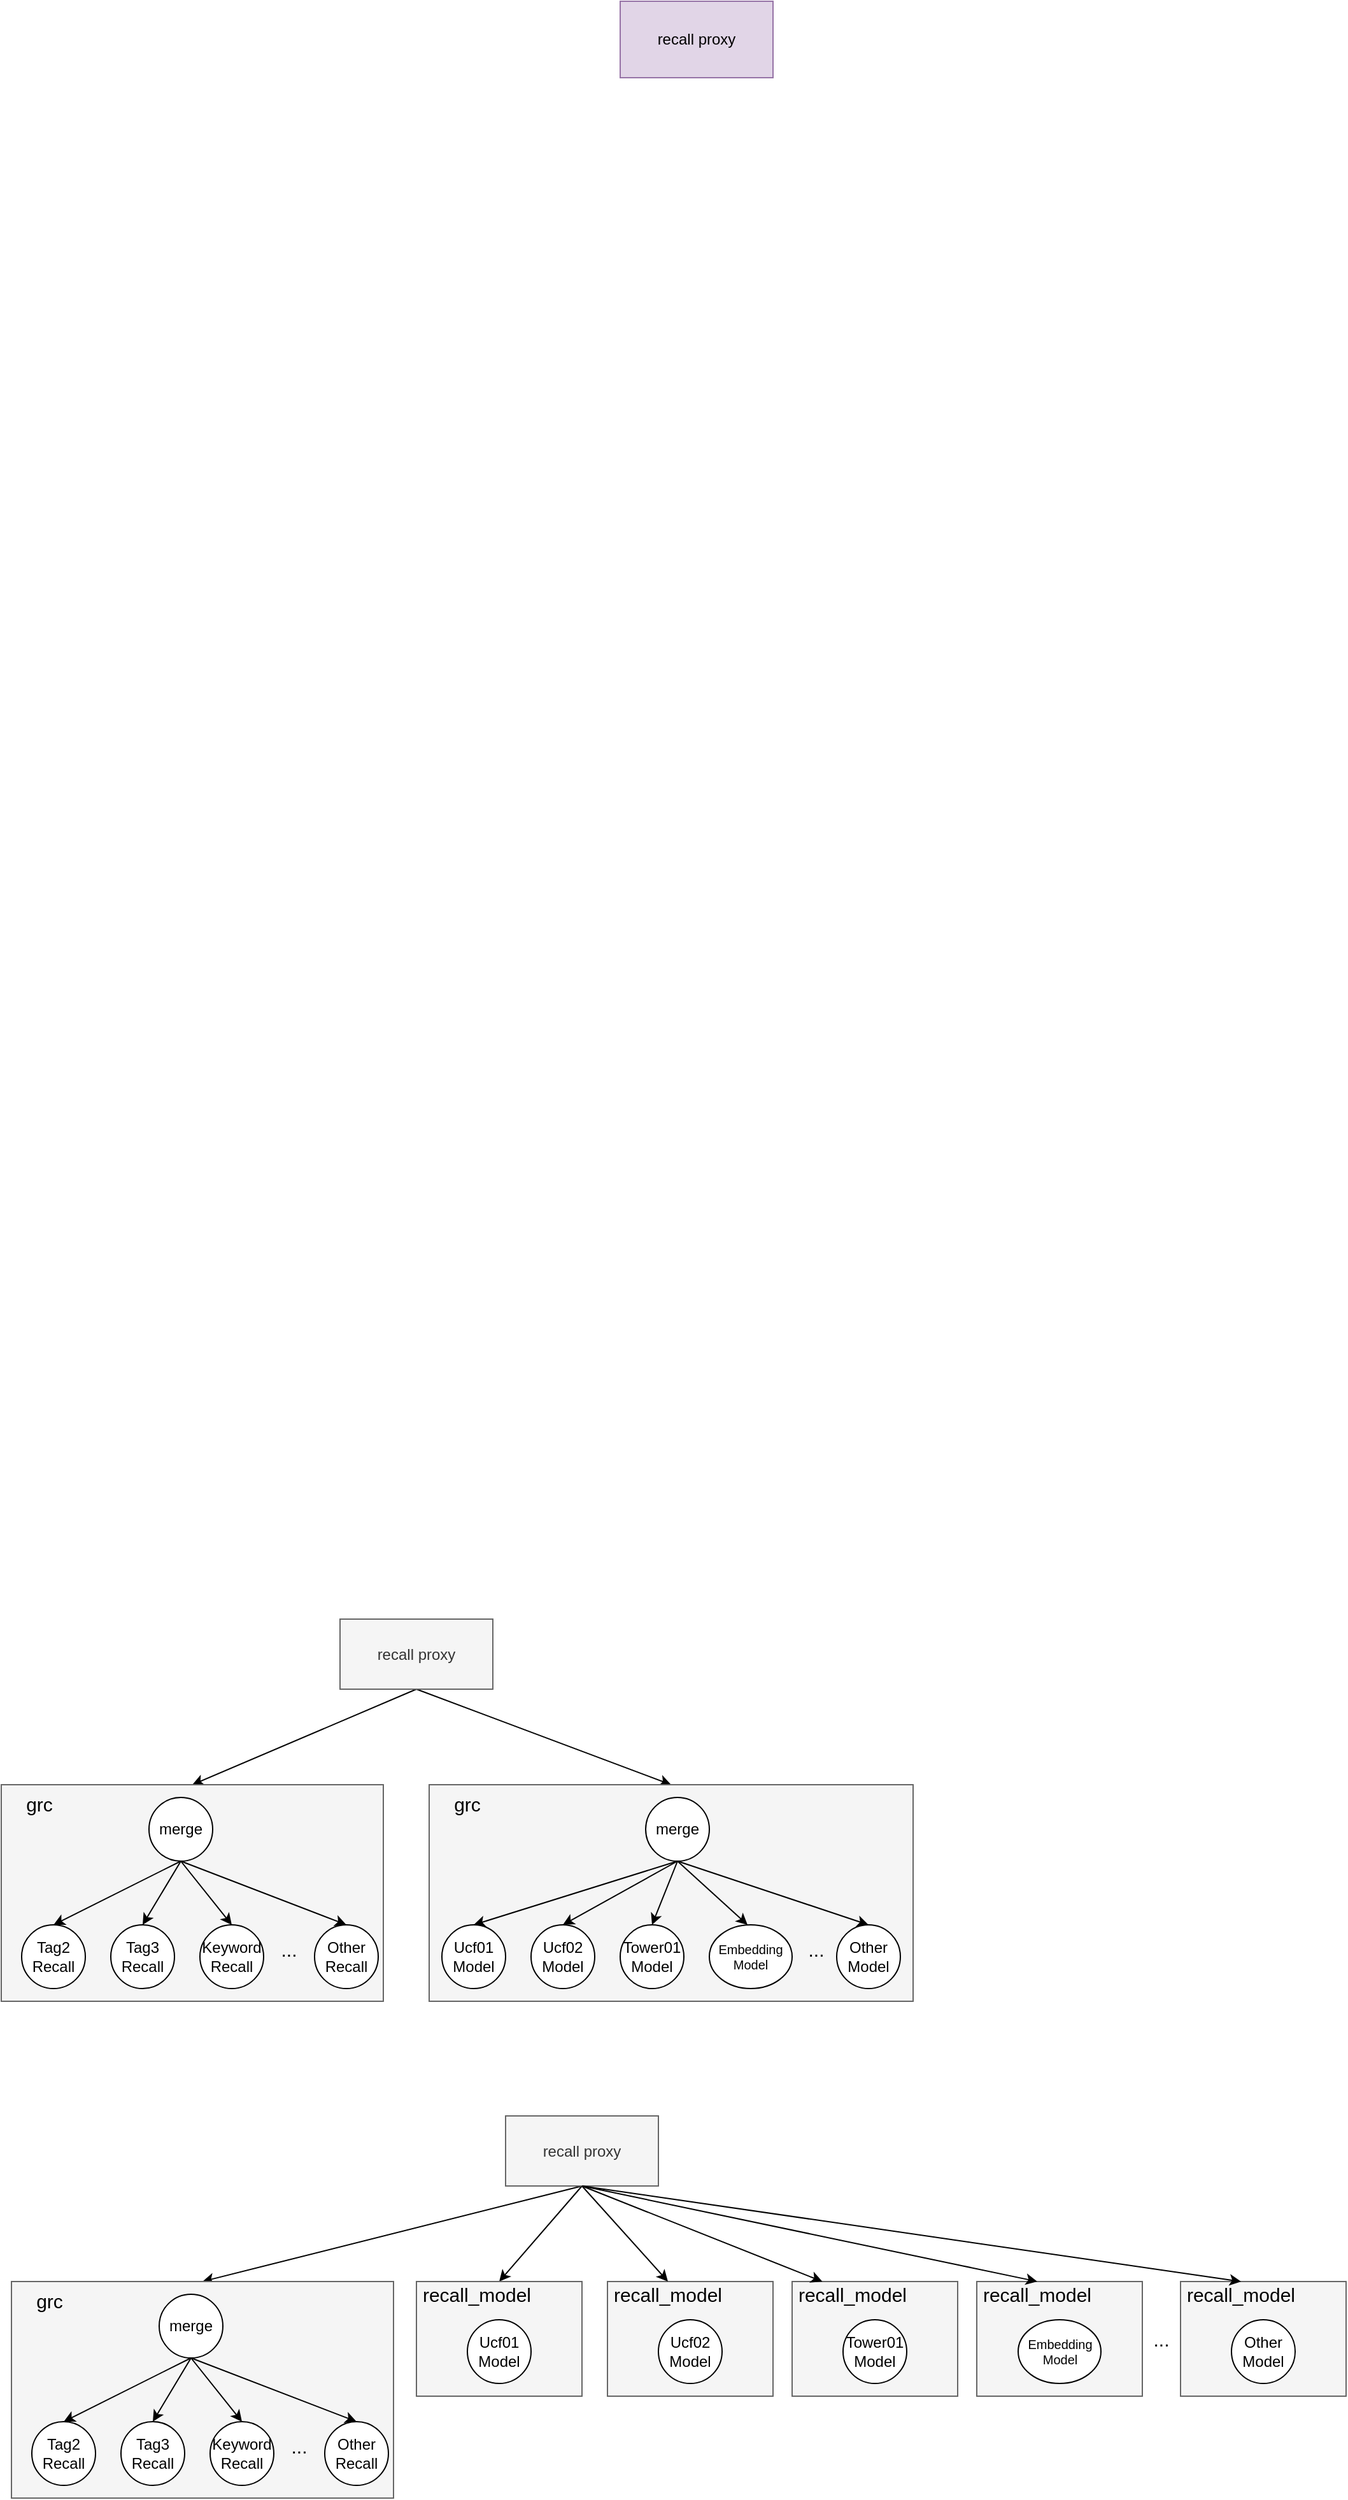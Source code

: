 <mxfile version="18.2.0" type="github">
  <diagram id="BH_5FovjF0cVhR7YU0kY" name="Page-1">
    <mxGraphModel dx="1455" dy="994" grid="1" gridSize="10" guides="1" tooltips="1" connect="1" arrows="1" fold="1" page="1" pageScale="1" pageWidth="827" pageHeight="1169" math="0" shadow="0">
      <root>
        <mxCell id="0" />
        <mxCell id="1" parent="0" />
        <mxCell id="DBebjSAjZn_3Q5ZQpwpb-2" value="recall proxy" style="rounded=0;whiteSpace=wrap;html=1;fillColor=#e1d5e7;strokeColor=#9673a6;" vertex="1" parent="1">
          <mxGeometry x="620" y="30" width="120" height="60" as="geometry" />
        </mxCell>
        <mxCell id="DBebjSAjZn_3Q5ZQpwpb-36" value="" style="edgeStyle=none;rounded=0;orthogonalLoop=1;jettySize=auto;html=1;entryX=0.5;entryY=0;entryDx=0;entryDy=0;exitX=0.5;exitY=1;exitDx=0;exitDy=0;" edge="1" parent="1" source="DBebjSAjZn_3Q5ZQpwpb-41" target="DBebjSAjZn_3Q5ZQpwpb-42">
          <mxGeometry relative="1" as="geometry" />
        </mxCell>
        <mxCell id="DBebjSAjZn_3Q5ZQpwpb-40" value="" style="edgeStyle=none;rounded=0;orthogonalLoop=1;jettySize=auto;html=1;entryX=0.5;entryY=0;entryDx=0;entryDy=0;exitX=0.5;exitY=1;exitDx=0;exitDy=0;" edge="1" parent="1" source="DBebjSAjZn_3Q5ZQpwpb-41" target="DBebjSAjZn_3Q5ZQpwpb-58">
          <mxGeometry relative="1" as="geometry">
            <mxPoint x="990" y="1110" as="targetPoint" />
          </mxGeometry>
        </mxCell>
        <mxCell id="DBebjSAjZn_3Q5ZQpwpb-41" value="recall proxy" style="rounded=0;whiteSpace=wrap;html=1;fillColor=#f5f5f5;fontColor=#333333;strokeColor=#666666;" vertex="1" parent="1">
          <mxGeometry x="400" y="1300" width="120" height="55" as="geometry" />
        </mxCell>
        <mxCell id="DBebjSAjZn_3Q5ZQpwpb-42" value="" style="rounded=0;whiteSpace=wrap;html=1;fillColor=#f5f5f5;fontColor=#333333;strokeColor=#666666;" vertex="1" parent="1">
          <mxGeometry x="134" y="1430" width="300" height="170" as="geometry" />
        </mxCell>
        <mxCell id="DBebjSAjZn_3Q5ZQpwpb-47" style="edgeStyle=none;rounded=0;orthogonalLoop=1;jettySize=auto;html=1;exitX=0.5;exitY=1;exitDx=0;exitDy=0;entryX=0.5;entryY=0;entryDx=0;entryDy=0;" edge="1" parent="1" source="DBebjSAjZn_3Q5ZQpwpb-51" target="DBebjSAjZn_3Q5ZQpwpb-52">
          <mxGeometry relative="1" as="geometry" />
        </mxCell>
        <mxCell id="DBebjSAjZn_3Q5ZQpwpb-48" style="edgeStyle=none;rounded=0;orthogonalLoop=1;jettySize=auto;html=1;exitX=0.5;exitY=1;exitDx=0;exitDy=0;entryX=0.5;entryY=0;entryDx=0;entryDy=0;" edge="1" parent="1" source="DBebjSAjZn_3Q5ZQpwpb-51" target="DBebjSAjZn_3Q5ZQpwpb-53">
          <mxGeometry relative="1" as="geometry" />
        </mxCell>
        <mxCell id="DBebjSAjZn_3Q5ZQpwpb-49" style="edgeStyle=none;rounded=0;orthogonalLoop=1;jettySize=auto;html=1;exitX=0.5;exitY=1;exitDx=0;exitDy=0;entryX=0.5;entryY=0;entryDx=0;entryDy=0;" edge="1" parent="1" source="DBebjSAjZn_3Q5ZQpwpb-51" target="DBebjSAjZn_3Q5ZQpwpb-54">
          <mxGeometry relative="1" as="geometry" />
        </mxCell>
        <mxCell id="DBebjSAjZn_3Q5ZQpwpb-50" style="edgeStyle=none;rounded=0;orthogonalLoop=1;jettySize=auto;html=1;exitX=0.5;exitY=1;exitDx=0;exitDy=0;entryX=0.5;entryY=0;entryDx=0;entryDy=0;" edge="1" parent="1" source="DBebjSAjZn_3Q5ZQpwpb-51" target="DBebjSAjZn_3Q5ZQpwpb-55">
          <mxGeometry relative="1" as="geometry" />
        </mxCell>
        <mxCell id="DBebjSAjZn_3Q5ZQpwpb-51" value="merge" style="ellipse;whiteSpace=wrap;html=1;aspect=fixed;" vertex="1" parent="1">
          <mxGeometry x="250" y="1440" width="50" height="50" as="geometry" />
        </mxCell>
        <mxCell id="DBebjSAjZn_3Q5ZQpwpb-52" value="Tag2&lt;br&gt;Recall" style="ellipse;whiteSpace=wrap;html=1;aspect=fixed;" vertex="1" parent="1">
          <mxGeometry x="150" y="1540" width="50" height="50" as="geometry" />
        </mxCell>
        <mxCell id="DBebjSAjZn_3Q5ZQpwpb-53" value="Tag3&lt;br&gt;Recall" style="ellipse;whiteSpace=wrap;html=1;aspect=fixed;" vertex="1" parent="1">
          <mxGeometry x="220" y="1540" width="50" height="50" as="geometry" />
        </mxCell>
        <mxCell id="DBebjSAjZn_3Q5ZQpwpb-54" value="Keyword&lt;br&gt;Recall" style="ellipse;whiteSpace=wrap;html=1;aspect=fixed;" vertex="1" parent="1">
          <mxGeometry x="290" y="1540" width="50" height="50" as="geometry" />
        </mxCell>
        <mxCell id="DBebjSAjZn_3Q5ZQpwpb-55" value="Other&lt;br&gt;Recall" style="ellipse;whiteSpace=wrap;html=1;aspect=fixed;" vertex="1" parent="1">
          <mxGeometry x="380" y="1540" width="50" height="50" as="geometry" />
        </mxCell>
        <mxCell id="DBebjSAjZn_3Q5ZQpwpb-58" value="" style="rounded=0;whiteSpace=wrap;html=1;fillColor=#f5f5f5;fontColor=#333333;strokeColor=#666666;" vertex="1" parent="1">
          <mxGeometry x="470" y="1430" width="380" height="170" as="geometry" />
        </mxCell>
        <mxCell id="DBebjSAjZn_3Q5ZQpwpb-59" style="edgeStyle=none;rounded=0;orthogonalLoop=1;jettySize=auto;html=1;exitX=0.5;exitY=1;exitDx=0;exitDy=0;entryX=0.5;entryY=0;entryDx=0;entryDy=0;" edge="1" parent="1" source="DBebjSAjZn_3Q5ZQpwpb-63" target="DBebjSAjZn_3Q5ZQpwpb-72">
          <mxGeometry relative="1" as="geometry">
            <mxPoint x="500" y="1530" as="targetPoint" />
          </mxGeometry>
        </mxCell>
        <mxCell id="DBebjSAjZn_3Q5ZQpwpb-60" style="edgeStyle=none;rounded=0;orthogonalLoop=1;jettySize=auto;html=1;exitX=0.5;exitY=1;exitDx=0;exitDy=0;entryX=0.5;entryY=0;entryDx=0;entryDy=0;" edge="1" parent="1" source="DBebjSAjZn_3Q5ZQpwpb-63" target="DBebjSAjZn_3Q5ZQpwpb-65">
          <mxGeometry relative="1" as="geometry" />
        </mxCell>
        <mxCell id="DBebjSAjZn_3Q5ZQpwpb-61" style="edgeStyle=none;rounded=0;orthogonalLoop=1;jettySize=auto;html=1;exitX=0.5;exitY=1;exitDx=0;exitDy=0;entryX=0.5;entryY=0;entryDx=0;entryDy=0;" edge="1" parent="1" source="DBebjSAjZn_3Q5ZQpwpb-63">
          <mxGeometry relative="1" as="geometry">
            <mxPoint x="720" y="1540" as="targetPoint" />
          </mxGeometry>
        </mxCell>
        <mxCell id="DBebjSAjZn_3Q5ZQpwpb-62" style="edgeStyle=none;rounded=0;orthogonalLoop=1;jettySize=auto;html=1;exitX=0.5;exitY=1;exitDx=0;exitDy=0;entryX=0.5;entryY=0;entryDx=0;entryDy=0;" edge="1" parent="1" source="DBebjSAjZn_3Q5ZQpwpb-63" target="DBebjSAjZn_3Q5ZQpwpb-67">
          <mxGeometry relative="1" as="geometry" />
        </mxCell>
        <mxCell id="DBebjSAjZn_3Q5ZQpwpb-63" value="merge" style="ellipse;whiteSpace=wrap;html=1;aspect=fixed;" vertex="1" parent="1">
          <mxGeometry x="640" y="1440" width="50" height="50" as="geometry" />
        </mxCell>
        <mxCell id="DBebjSAjZn_3Q5ZQpwpb-65" value="Tower01&lt;br&gt;Model" style="ellipse;whiteSpace=wrap;html=1;aspect=fixed;" vertex="1" parent="1">
          <mxGeometry x="620" y="1540" width="50" height="50" as="geometry" />
        </mxCell>
        <mxCell id="DBebjSAjZn_3Q5ZQpwpb-67" value="Other&lt;br&gt;Model" style="ellipse;whiteSpace=wrap;html=1;aspect=fixed;" vertex="1" parent="1">
          <mxGeometry x="790" y="1540" width="50" height="50" as="geometry" />
        </mxCell>
        <mxCell id="DBebjSAjZn_3Q5ZQpwpb-68" value="&lt;font style=&quot;font-size: 15px;&quot;&gt;...&lt;/font&gt;" style="text;html=1;strokeColor=none;fillColor=none;align=center;verticalAlign=middle;whiteSpace=wrap;rounded=0;" vertex="1" parent="1">
          <mxGeometry x="744" y="1544" width="60" height="30" as="geometry" />
        </mxCell>
        <mxCell id="DBebjSAjZn_3Q5ZQpwpb-72" value="Ucf01&lt;br&gt;Model" style="ellipse;whiteSpace=wrap;html=1;aspect=fixed;" vertex="1" parent="1">
          <mxGeometry x="480" y="1540" width="50" height="50" as="geometry" />
        </mxCell>
        <mxCell id="DBebjSAjZn_3Q5ZQpwpb-73" value="Ucf02&lt;br&gt;Model" style="ellipse;whiteSpace=wrap;html=1;aspect=fixed;" vertex="1" parent="1">
          <mxGeometry x="550" y="1540" width="50" height="50" as="geometry" />
        </mxCell>
        <mxCell id="DBebjSAjZn_3Q5ZQpwpb-74" value="Embedding&lt;br&gt;Model" style="ellipse;whiteSpace=wrap;html=1;fontSize=10;" vertex="1" parent="1">
          <mxGeometry x="690" y="1540" width="65" height="50" as="geometry" />
        </mxCell>
        <mxCell id="DBebjSAjZn_3Q5ZQpwpb-76" style="edgeStyle=none;rounded=0;orthogonalLoop=1;jettySize=auto;html=1;exitX=0.5;exitY=1;exitDx=0;exitDy=0;entryX=0.5;entryY=0;entryDx=0;entryDy=0;" edge="1" parent="1" source="DBebjSAjZn_3Q5ZQpwpb-63" target="DBebjSAjZn_3Q5ZQpwpb-73">
          <mxGeometry relative="1" as="geometry">
            <mxPoint x="635" y="1380" as="sourcePoint" />
            <mxPoint x="515" y="1550" as="targetPoint" />
          </mxGeometry>
        </mxCell>
        <mxCell id="DBebjSAjZn_3Q5ZQpwpb-77" value="&lt;font style=&quot;font-size: 15px;&quot;&gt;...&lt;/font&gt;" style="text;html=1;strokeColor=none;fillColor=none;align=center;verticalAlign=middle;whiteSpace=wrap;rounded=0;" vertex="1" parent="1">
          <mxGeometry x="330" y="1544" width="60" height="30" as="geometry" />
        </mxCell>
        <mxCell id="DBebjSAjZn_3Q5ZQpwpb-78" value="grc" style="text;html=1;strokeColor=none;fillColor=none;align=center;verticalAlign=middle;whiteSpace=wrap;rounded=0;fontSize=15;" vertex="1" parent="1">
          <mxGeometry x="134" y="1430" width="60" height="30" as="geometry" />
        </mxCell>
        <mxCell id="DBebjSAjZn_3Q5ZQpwpb-79" value="grc" style="text;html=1;strokeColor=none;fillColor=none;align=center;verticalAlign=middle;whiteSpace=wrap;rounded=0;fontSize=15;" vertex="1" parent="1">
          <mxGeometry x="470" y="1430" width="60" height="30" as="geometry" />
        </mxCell>
        <mxCell id="DBebjSAjZn_3Q5ZQpwpb-80" value="" style="edgeStyle=none;rounded=0;orthogonalLoop=1;jettySize=auto;html=1;entryX=0.5;entryY=0;entryDx=0;entryDy=0;exitX=0.5;exitY=1;exitDx=0;exitDy=0;" edge="1" parent="1" source="DBebjSAjZn_3Q5ZQpwpb-82" target="DBebjSAjZn_3Q5ZQpwpb-83">
          <mxGeometry relative="1" as="geometry" />
        </mxCell>
        <mxCell id="DBebjSAjZn_3Q5ZQpwpb-81" value="" style="edgeStyle=none;rounded=0;orthogonalLoop=1;jettySize=auto;html=1;entryX=0.5;entryY=0;entryDx=0;entryDy=0;exitX=0.5;exitY=1;exitDx=0;exitDy=0;" edge="1" parent="1" source="DBebjSAjZn_3Q5ZQpwpb-82" target="DBebjSAjZn_3Q5ZQpwpb-93">
          <mxGeometry relative="1" as="geometry">
            <mxPoint x="998" y="1500" as="targetPoint" />
          </mxGeometry>
        </mxCell>
        <mxCell id="DBebjSAjZn_3Q5ZQpwpb-82" value="recall proxy" style="rounded=0;whiteSpace=wrap;html=1;fillColor=#f5f5f5;fontColor=#333333;strokeColor=#666666;" vertex="1" parent="1">
          <mxGeometry x="530" y="1690" width="120" height="55" as="geometry" />
        </mxCell>
        <mxCell id="DBebjSAjZn_3Q5ZQpwpb-83" value="" style="rounded=0;whiteSpace=wrap;html=1;fillColor=#f5f5f5;fontColor=#333333;strokeColor=#666666;" vertex="1" parent="1">
          <mxGeometry x="142" y="1820" width="300" height="170" as="geometry" />
        </mxCell>
        <mxCell id="DBebjSAjZn_3Q5ZQpwpb-84" style="edgeStyle=none;rounded=0;orthogonalLoop=1;jettySize=auto;html=1;exitX=0.5;exitY=1;exitDx=0;exitDy=0;entryX=0.5;entryY=0;entryDx=0;entryDy=0;" edge="1" parent="1" source="DBebjSAjZn_3Q5ZQpwpb-88" target="DBebjSAjZn_3Q5ZQpwpb-89">
          <mxGeometry relative="1" as="geometry" />
        </mxCell>
        <mxCell id="DBebjSAjZn_3Q5ZQpwpb-85" style="edgeStyle=none;rounded=0;orthogonalLoop=1;jettySize=auto;html=1;exitX=0.5;exitY=1;exitDx=0;exitDy=0;entryX=0.5;entryY=0;entryDx=0;entryDy=0;" edge="1" parent="1" source="DBebjSAjZn_3Q5ZQpwpb-88" target="DBebjSAjZn_3Q5ZQpwpb-90">
          <mxGeometry relative="1" as="geometry" />
        </mxCell>
        <mxCell id="DBebjSAjZn_3Q5ZQpwpb-86" style="edgeStyle=none;rounded=0;orthogonalLoop=1;jettySize=auto;html=1;exitX=0.5;exitY=1;exitDx=0;exitDy=0;entryX=0.5;entryY=0;entryDx=0;entryDy=0;" edge="1" parent="1" source="DBebjSAjZn_3Q5ZQpwpb-88" target="DBebjSAjZn_3Q5ZQpwpb-91">
          <mxGeometry relative="1" as="geometry" />
        </mxCell>
        <mxCell id="DBebjSAjZn_3Q5ZQpwpb-87" style="edgeStyle=none;rounded=0;orthogonalLoop=1;jettySize=auto;html=1;exitX=0.5;exitY=1;exitDx=0;exitDy=0;entryX=0.5;entryY=0;entryDx=0;entryDy=0;" edge="1" parent="1" source="DBebjSAjZn_3Q5ZQpwpb-88" target="DBebjSAjZn_3Q5ZQpwpb-92">
          <mxGeometry relative="1" as="geometry" />
        </mxCell>
        <mxCell id="DBebjSAjZn_3Q5ZQpwpb-88" value="merge" style="ellipse;whiteSpace=wrap;html=1;aspect=fixed;" vertex="1" parent="1">
          <mxGeometry x="258" y="1830" width="50" height="50" as="geometry" />
        </mxCell>
        <mxCell id="DBebjSAjZn_3Q5ZQpwpb-89" value="Tag2&lt;br&gt;Recall" style="ellipse;whiteSpace=wrap;html=1;aspect=fixed;" vertex="1" parent="1">
          <mxGeometry x="158" y="1930" width="50" height="50" as="geometry" />
        </mxCell>
        <mxCell id="DBebjSAjZn_3Q5ZQpwpb-90" value="Tag3&lt;br&gt;Recall" style="ellipse;whiteSpace=wrap;html=1;aspect=fixed;" vertex="1" parent="1">
          <mxGeometry x="228" y="1930" width="50" height="50" as="geometry" />
        </mxCell>
        <mxCell id="DBebjSAjZn_3Q5ZQpwpb-91" value="Keyword&lt;br&gt;Recall" style="ellipse;whiteSpace=wrap;html=1;aspect=fixed;" vertex="1" parent="1">
          <mxGeometry x="298" y="1930" width="50" height="50" as="geometry" />
        </mxCell>
        <mxCell id="DBebjSAjZn_3Q5ZQpwpb-92" value="Other&lt;br&gt;Recall" style="ellipse;whiteSpace=wrap;html=1;aspect=fixed;" vertex="1" parent="1">
          <mxGeometry x="388" y="1930" width="50" height="50" as="geometry" />
        </mxCell>
        <mxCell id="DBebjSAjZn_3Q5ZQpwpb-93" value="" style="rounded=0;whiteSpace=wrap;html=1;fillColor=#f5f5f5;fontColor=#333333;strokeColor=#666666;" vertex="1" parent="1">
          <mxGeometry x="460" y="1820" width="130" height="90" as="geometry" />
        </mxCell>
        <mxCell id="DBebjSAjZn_3Q5ZQpwpb-106" value="&lt;font style=&quot;font-size: 15px;&quot;&gt;...&lt;/font&gt;" style="text;html=1;strokeColor=none;fillColor=none;align=center;verticalAlign=middle;whiteSpace=wrap;rounded=0;" vertex="1" parent="1">
          <mxGeometry x="338" y="1934" width="60" height="30" as="geometry" />
        </mxCell>
        <mxCell id="DBebjSAjZn_3Q5ZQpwpb-107" value="grc" style="text;html=1;strokeColor=none;fillColor=none;align=center;verticalAlign=middle;whiteSpace=wrap;rounded=0;fontSize=15;" vertex="1" parent="1">
          <mxGeometry x="142" y="1820" width="60" height="30" as="geometry" />
        </mxCell>
        <mxCell id="DBebjSAjZn_3Q5ZQpwpb-108" value="recall_model" style="text;html=1;strokeColor=none;fillColor=none;align=center;verticalAlign=middle;whiteSpace=wrap;rounded=0;fontSize=15;" vertex="1" parent="1">
          <mxGeometry x="460" y="1820" width="95" height="20" as="geometry" />
        </mxCell>
        <mxCell id="DBebjSAjZn_3Q5ZQpwpb-109" value="Ucf01&lt;br&gt;Model" style="ellipse;whiteSpace=wrap;html=1;aspect=fixed;" vertex="1" parent="1">
          <mxGeometry x="500" y="1850" width="50" height="50" as="geometry" />
        </mxCell>
        <mxCell id="DBebjSAjZn_3Q5ZQpwpb-110" value="" style="rounded=0;whiteSpace=wrap;html=1;fillColor=#f5f5f5;fontColor=#333333;strokeColor=#666666;" vertex="1" parent="1">
          <mxGeometry x="610" y="1820" width="130" height="90" as="geometry" />
        </mxCell>
        <mxCell id="DBebjSAjZn_3Q5ZQpwpb-111" value="recall_model" style="text;html=1;strokeColor=none;fillColor=none;align=center;verticalAlign=middle;whiteSpace=wrap;rounded=0;fontSize=15;" vertex="1" parent="1">
          <mxGeometry x="610" y="1820" width="95" height="20" as="geometry" />
        </mxCell>
        <mxCell id="DBebjSAjZn_3Q5ZQpwpb-112" value="Ucf02&lt;br&gt;Model" style="ellipse;whiteSpace=wrap;html=1;aspect=fixed;" vertex="1" parent="1">
          <mxGeometry x="650" y="1850" width="50" height="50" as="geometry" />
        </mxCell>
        <mxCell id="DBebjSAjZn_3Q5ZQpwpb-113" value="" style="rounded=0;whiteSpace=wrap;html=1;fillColor=#f5f5f5;fontColor=#333333;strokeColor=#666666;" vertex="1" parent="1">
          <mxGeometry x="755" y="1820" width="130" height="90" as="geometry" />
        </mxCell>
        <mxCell id="DBebjSAjZn_3Q5ZQpwpb-114" value="recall_model" style="text;html=1;strokeColor=none;fillColor=none;align=center;verticalAlign=middle;whiteSpace=wrap;rounded=0;fontSize=15;" vertex="1" parent="1">
          <mxGeometry x="755" y="1820" width="95" height="20" as="geometry" />
        </mxCell>
        <mxCell id="DBebjSAjZn_3Q5ZQpwpb-115" value="Tower01&lt;br&gt;Model" style="ellipse;whiteSpace=wrap;html=1;aspect=fixed;" vertex="1" parent="1">
          <mxGeometry x="795" y="1850" width="50" height="50" as="geometry" />
        </mxCell>
        <mxCell id="DBebjSAjZn_3Q5ZQpwpb-116" value="" style="rounded=0;whiteSpace=wrap;html=1;fillColor=#f5f5f5;fontColor=#333333;strokeColor=#666666;" vertex="1" parent="1">
          <mxGeometry x="900" y="1820" width="130" height="90" as="geometry" />
        </mxCell>
        <mxCell id="DBebjSAjZn_3Q5ZQpwpb-117" value="recall_model" style="text;html=1;strokeColor=none;fillColor=none;align=center;verticalAlign=middle;whiteSpace=wrap;rounded=0;fontSize=15;" vertex="1" parent="1">
          <mxGeometry x="900" y="1820" width="95" height="20" as="geometry" />
        </mxCell>
        <mxCell id="DBebjSAjZn_3Q5ZQpwpb-119" value="Embedding&lt;br&gt;Model" style="ellipse;whiteSpace=wrap;html=1;fontSize=10;" vertex="1" parent="1">
          <mxGeometry x="932.5" y="1850" width="65" height="50" as="geometry" />
        </mxCell>
        <mxCell id="DBebjSAjZn_3Q5ZQpwpb-120" value="" style="edgeStyle=none;rounded=0;orthogonalLoop=1;jettySize=auto;html=1;entryX=0.5;entryY=0;entryDx=0;entryDy=0;exitX=0.5;exitY=1;exitDx=0;exitDy=0;" edge="1" parent="1" source="DBebjSAjZn_3Q5ZQpwpb-82" target="DBebjSAjZn_3Q5ZQpwpb-111">
          <mxGeometry relative="1" as="geometry">
            <mxPoint x="570" y="1820" as="targetPoint" />
            <mxPoint x="513" y="1745" as="sourcePoint" />
          </mxGeometry>
        </mxCell>
        <mxCell id="DBebjSAjZn_3Q5ZQpwpb-121" value="" style="edgeStyle=none;rounded=0;orthogonalLoop=1;jettySize=auto;html=1;entryX=0.25;entryY=0;entryDx=0;entryDy=0;exitX=0.5;exitY=1;exitDx=0;exitDy=0;" edge="1" parent="1" source="DBebjSAjZn_3Q5ZQpwpb-82" target="DBebjSAjZn_3Q5ZQpwpb-114">
          <mxGeometry relative="1" as="geometry">
            <mxPoint x="617" y="1815" as="targetPoint" />
            <mxPoint x="560" y="1740" as="sourcePoint" />
          </mxGeometry>
        </mxCell>
        <mxCell id="DBebjSAjZn_3Q5ZQpwpb-122" value="" style="edgeStyle=none;rounded=0;orthogonalLoop=1;jettySize=auto;html=1;entryX=0.5;entryY=0;entryDx=0;entryDy=0;exitX=0.5;exitY=1;exitDx=0;exitDy=0;" edge="1" parent="1" source="DBebjSAjZn_3Q5ZQpwpb-82" target="DBebjSAjZn_3Q5ZQpwpb-117">
          <mxGeometry relative="1" as="geometry">
            <mxPoint x="790" y="1805" as="targetPoint" />
            <mxPoint x="733" y="1730" as="sourcePoint" />
          </mxGeometry>
        </mxCell>
        <mxCell id="DBebjSAjZn_3Q5ZQpwpb-123" value="&lt;font style=&quot;font-size: 15px;&quot;&gt;...&lt;/font&gt;" style="text;html=1;strokeColor=none;fillColor=none;align=center;verticalAlign=middle;whiteSpace=wrap;rounded=0;" vertex="1" parent="1">
          <mxGeometry x="1015" y="1850" width="60" height="30" as="geometry" />
        </mxCell>
        <mxCell id="DBebjSAjZn_3Q5ZQpwpb-124" value="" style="rounded=0;whiteSpace=wrap;html=1;fillColor=#f5f5f5;fontColor=#333333;strokeColor=#666666;" vertex="1" parent="1">
          <mxGeometry x="1060" y="1820" width="130" height="90" as="geometry" />
        </mxCell>
        <mxCell id="DBebjSAjZn_3Q5ZQpwpb-125" value="recall_model" style="text;html=1;strokeColor=none;fillColor=none;align=center;verticalAlign=middle;whiteSpace=wrap;rounded=0;fontSize=15;" vertex="1" parent="1">
          <mxGeometry x="1060" y="1820" width="95" height="20" as="geometry" />
        </mxCell>
        <mxCell id="DBebjSAjZn_3Q5ZQpwpb-126" value="Other&lt;br&gt;Model" style="ellipse;whiteSpace=wrap;html=1;aspect=fixed;" vertex="1" parent="1">
          <mxGeometry x="1100" y="1850" width="50" height="50" as="geometry" />
        </mxCell>
        <mxCell id="DBebjSAjZn_3Q5ZQpwpb-127" value="" style="edgeStyle=none;rounded=0;orthogonalLoop=1;jettySize=auto;html=1;entryX=0.5;entryY=0;entryDx=0;entryDy=0;exitX=0.5;exitY=1;exitDx=0;exitDy=0;" edge="1" parent="1" source="DBebjSAjZn_3Q5ZQpwpb-82" target="DBebjSAjZn_3Q5ZQpwpb-125">
          <mxGeometry relative="1" as="geometry">
            <mxPoint x="957.5" y="1830" as="targetPoint" />
            <mxPoint x="600" y="1755" as="sourcePoint" />
          </mxGeometry>
        </mxCell>
      </root>
    </mxGraphModel>
  </diagram>
</mxfile>
